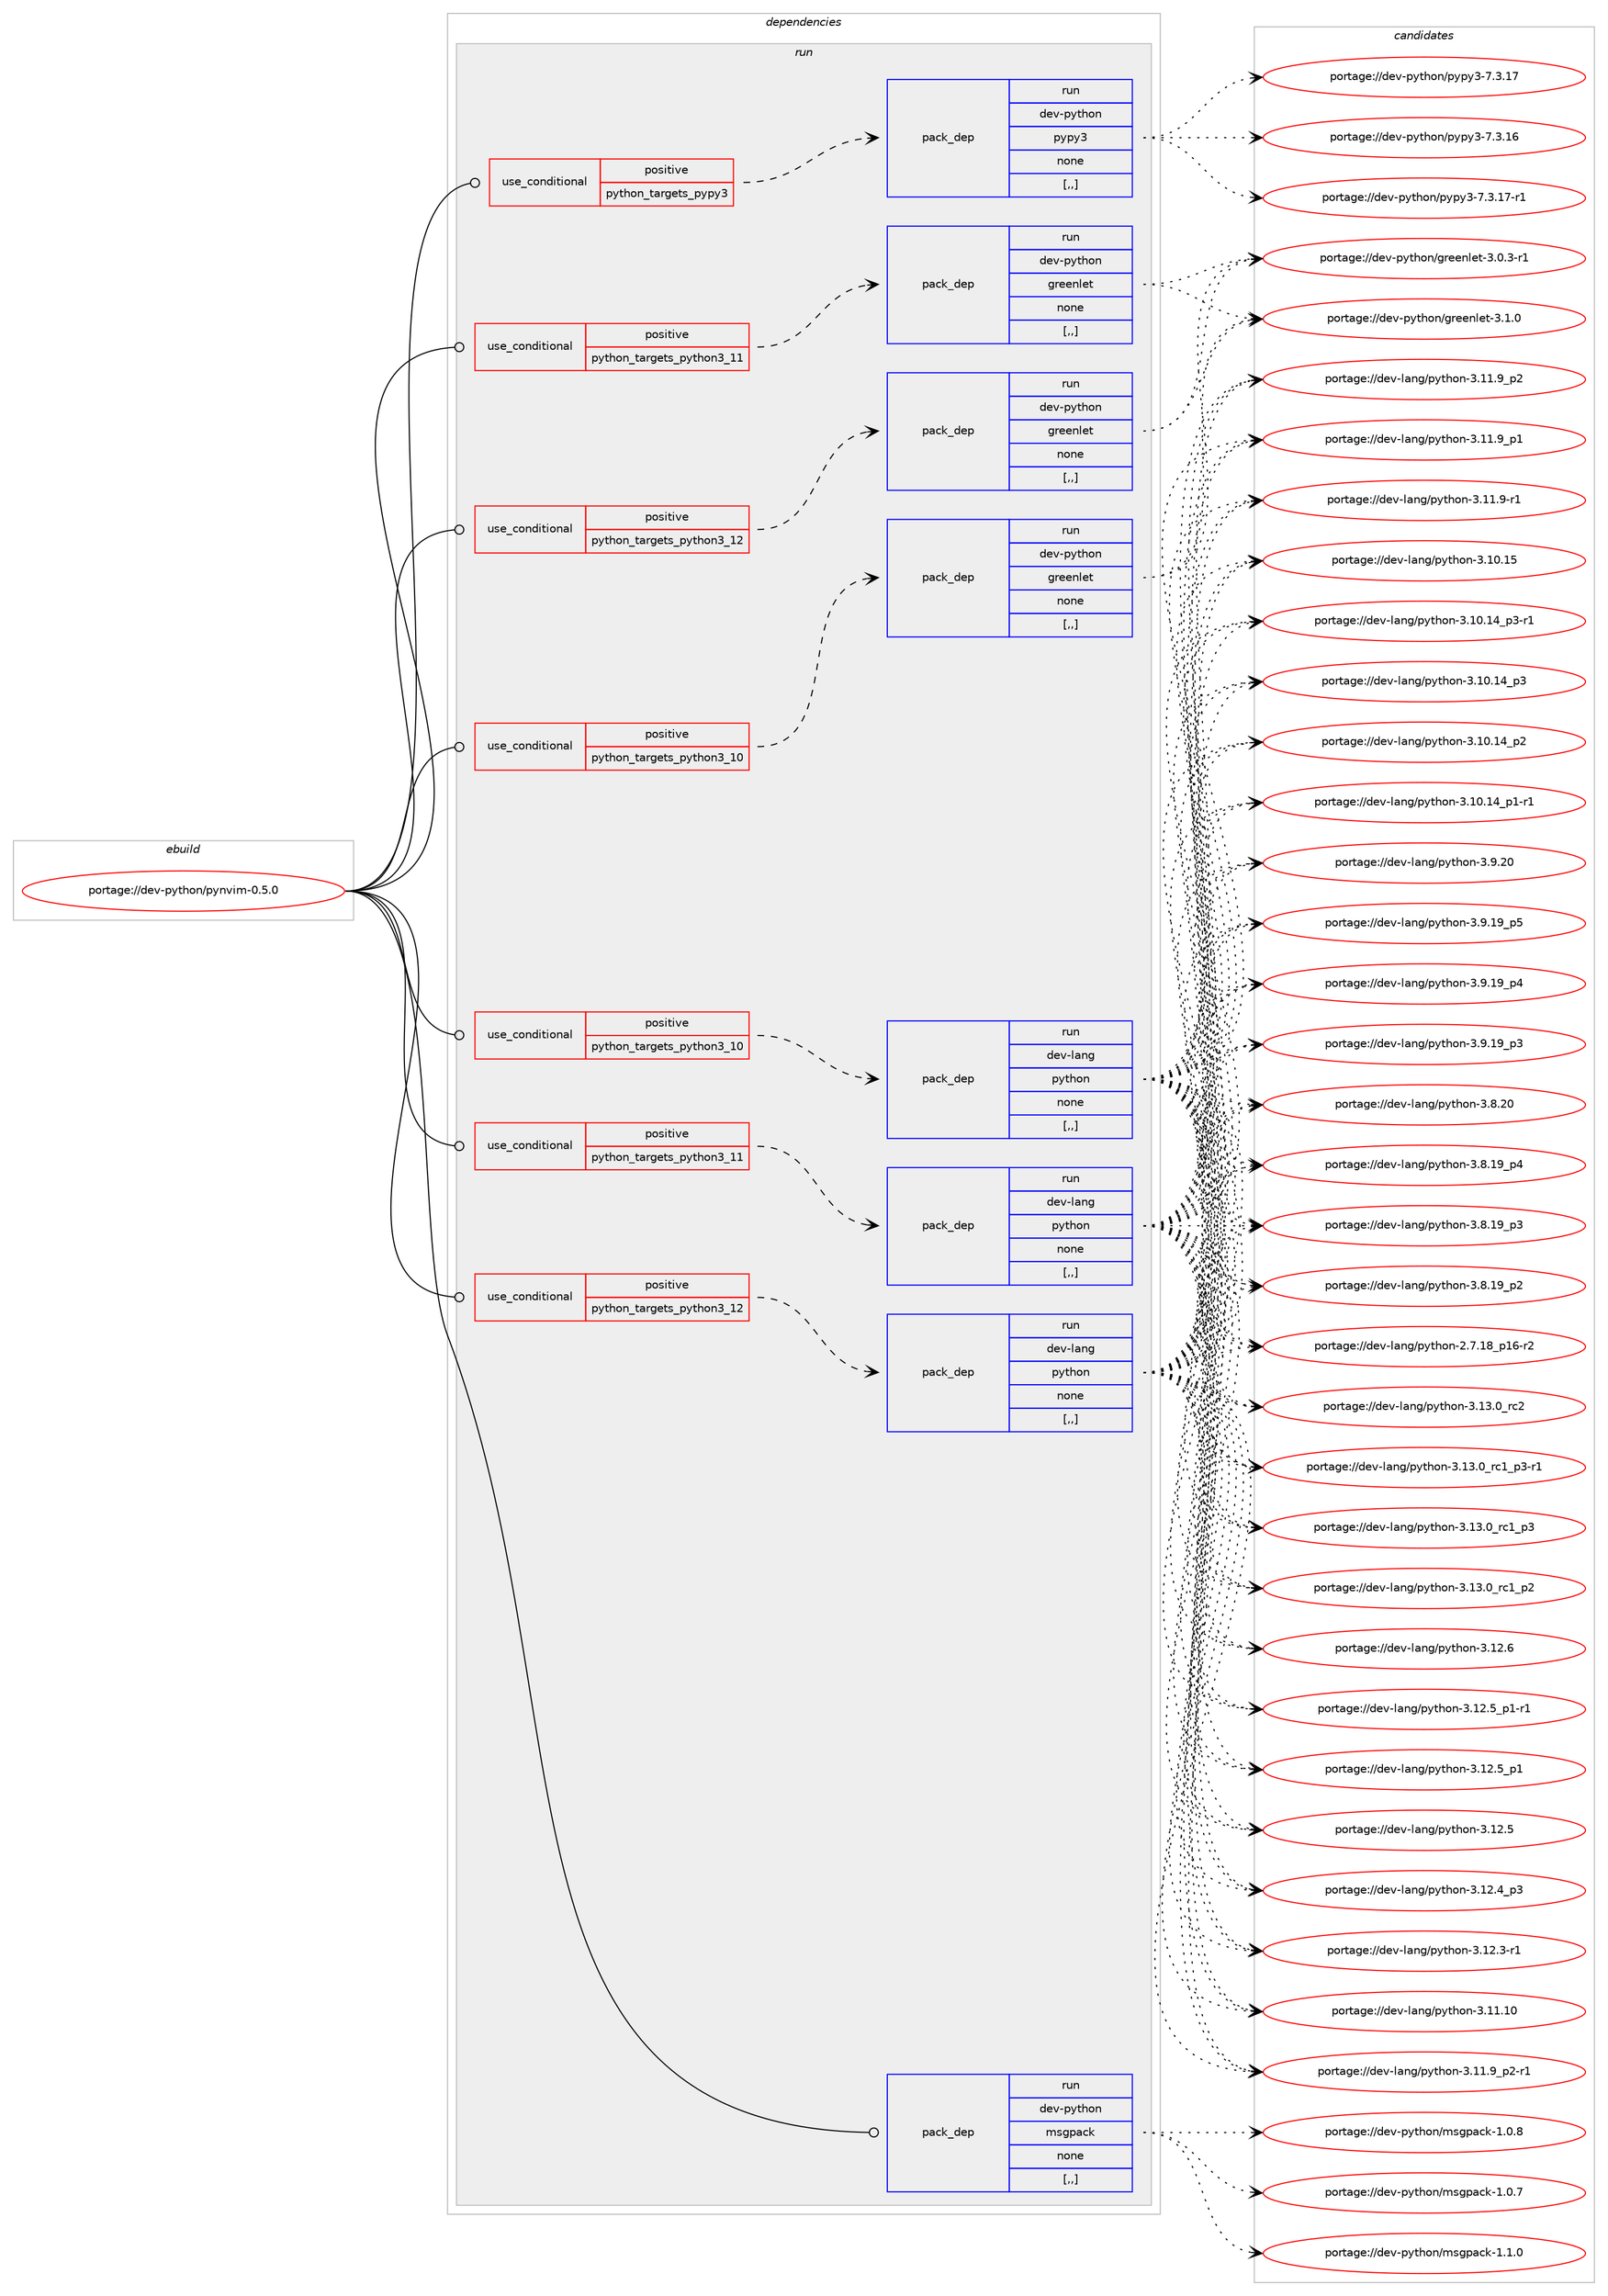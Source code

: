 digraph prolog {

# *************
# Graph options
# *************

newrank=true;
concentrate=true;
compound=true;
graph [rankdir=LR,fontname=Helvetica,fontsize=10,ranksep=1.5];#, ranksep=2.5, nodesep=0.2];
edge  [arrowhead=vee];
node  [fontname=Helvetica,fontsize=10];

# **********
# The ebuild
# **********

subgraph cluster_leftcol {
color=gray;
label=<<i>ebuild</i>>;
id [label="portage://dev-python/pynvim-0.5.0", color=red, width=4, href="../dev-python/pynvim-0.5.0.svg"];
}

# ****************
# The dependencies
# ****************

subgraph cluster_midcol {
color=gray;
label=<<i>dependencies</i>>;
subgraph cluster_compile {
fillcolor="#eeeeee";
style=filled;
label=<<i>compile</i>>;
}
subgraph cluster_compileandrun {
fillcolor="#eeeeee";
style=filled;
label=<<i>compile and run</i>>;
}
subgraph cluster_run {
fillcolor="#eeeeee";
style=filled;
label=<<i>run</i>>;
subgraph cond167737 {
dependency652167 [label=<<TABLE BORDER="0" CELLBORDER="1" CELLSPACING="0" CELLPADDING="4"><TR><TD ROWSPAN="3" CELLPADDING="10">use_conditional</TD></TR><TR><TD>positive</TD></TR><TR><TD>python_targets_pypy3</TD></TR></TABLE>>, shape=none, color=red];
subgraph pack479601 {
dependency652168 [label=<<TABLE BORDER="0" CELLBORDER="1" CELLSPACING="0" CELLPADDING="4" WIDTH="220"><TR><TD ROWSPAN="6" CELLPADDING="30">pack_dep</TD></TR><TR><TD WIDTH="110">run</TD></TR><TR><TD>dev-python</TD></TR><TR><TD>pypy3</TD></TR><TR><TD>none</TD></TR><TR><TD>[,,]</TD></TR></TABLE>>, shape=none, color=blue];
}
dependency652167:e -> dependency652168:w [weight=20,style="dashed",arrowhead="vee"];
}
id:e -> dependency652167:w [weight=20,style="solid",arrowhead="odot"];
subgraph cond167738 {
dependency652169 [label=<<TABLE BORDER="0" CELLBORDER="1" CELLSPACING="0" CELLPADDING="4"><TR><TD ROWSPAN="3" CELLPADDING="10">use_conditional</TD></TR><TR><TD>positive</TD></TR><TR><TD>python_targets_python3_10</TD></TR></TABLE>>, shape=none, color=red];
subgraph pack479602 {
dependency652170 [label=<<TABLE BORDER="0" CELLBORDER="1" CELLSPACING="0" CELLPADDING="4" WIDTH="220"><TR><TD ROWSPAN="6" CELLPADDING="30">pack_dep</TD></TR><TR><TD WIDTH="110">run</TD></TR><TR><TD>dev-lang</TD></TR><TR><TD>python</TD></TR><TR><TD>none</TD></TR><TR><TD>[,,]</TD></TR></TABLE>>, shape=none, color=blue];
}
dependency652169:e -> dependency652170:w [weight=20,style="dashed",arrowhead="vee"];
}
id:e -> dependency652169:w [weight=20,style="solid",arrowhead="odot"];
subgraph cond167739 {
dependency652171 [label=<<TABLE BORDER="0" CELLBORDER="1" CELLSPACING="0" CELLPADDING="4"><TR><TD ROWSPAN="3" CELLPADDING="10">use_conditional</TD></TR><TR><TD>positive</TD></TR><TR><TD>python_targets_python3_10</TD></TR></TABLE>>, shape=none, color=red];
subgraph pack479603 {
dependency652172 [label=<<TABLE BORDER="0" CELLBORDER="1" CELLSPACING="0" CELLPADDING="4" WIDTH="220"><TR><TD ROWSPAN="6" CELLPADDING="30">pack_dep</TD></TR><TR><TD WIDTH="110">run</TD></TR><TR><TD>dev-python</TD></TR><TR><TD>greenlet</TD></TR><TR><TD>none</TD></TR><TR><TD>[,,]</TD></TR></TABLE>>, shape=none, color=blue];
}
dependency652171:e -> dependency652172:w [weight=20,style="dashed",arrowhead="vee"];
}
id:e -> dependency652171:w [weight=20,style="solid",arrowhead="odot"];
subgraph cond167740 {
dependency652173 [label=<<TABLE BORDER="0" CELLBORDER="1" CELLSPACING="0" CELLPADDING="4"><TR><TD ROWSPAN="3" CELLPADDING="10">use_conditional</TD></TR><TR><TD>positive</TD></TR><TR><TD>python_targets_python3_11</TD></TR></TABLE>>, shape=none, color=red];
subgraph pack479604 {
dependency652174 [label=<<TABLE BORDER="0" CELLBORDER="1" CELLSPACING="0" CELLPADDING="4" WIDTH="220"><TR><TD ROWSPAN="6" CELLPADDING="30">pack_dep</TD></TR><TR><TD WIDTH="110">run</TD></TR><TR><TD>dev-lang</TD></TR><TR><TD>python</TD></TR><TR><TD>none</TD></TR><TR><TD>[,,]</TD></TR></TABLE>>, shape=none, color=blue];
}
dependency652173:e -> dependency652174:w [weight=20,style="dashed",arrowhead="vee"];
}
id:e -> dependency652173:w [weight=20,style="solid",arrowhead="odot"];
subgraph cond167741 {
dependency652175 [label=<<TABLE BORDER="0" CELLBORDER="1" CELLSPACING="0" CELLPADDING="4"><TR><TD ROWSPAN="3" CELLPADDING="10">use_conditional</TD></TR><TR><TD>positive</TD></TR><TR><TD>python_targets_python3_11</TD></TR></TABLE>>, shape=none, color=red];
subgraph pack479605 {
dependency652176 [label=<<TABLE BORDER="0" CELLBORDER="1" CELLSPACING="0" CELLPADDING="4" WIDTH="220"><TR><TD ROWSPAN="6" CELLPADDING="30">pack_dep</TD></TR><TR><TD WIDTH="110">run</TD></TR><TR><TD>dev-python</TD></TR><TR><TD>greenlet</TD></TR><TR><TD>none</TD></TR><TR><TD>[,,]</TD></TR></TABLE>>, shape=none, color=blue];
}
dependency652175:e -> dependency652176:w [weight=20,style="dashed",arrowhead="vee"];
}
id:e -> dependency652175:w [weight=20,style="solid",arrowhead="odot"];
subgraph cond167742 {
dependency652177 [label=<<TABLE BORDER="0" CELLBORDER="1" CELLSPACING="0" CELLPADDING="4"><TR><TD ROWSPAN="3" CELLPADDING="10">use_conditional</TD></TR><TR><TD>positive</TD></TR><TR><TD>python_targets_python3_12</TD></TR></TABLE>>, shape=none, color=red];
subgraph pack479606 {
dependency652178 [label=<<TABLE BORDER="0" CELLBORDER="1" CELLSPACING="0" CELLPADDING="4" WIDTH="220"><TR><TD ROWSPAN="6" CELLPADDING="30">pack_dep</TD></TR><TR><TD WIDTH="110">run</TD></TR><TR><TD>dev-lang</TD></TR><TR><TD>python</TD></TR><TR><TD>none</TD></TR><TR><TD>[,,]</TD></TR></TABLE>>, shape=none, color=blue];
}
dependency652177:e -> dependency652178:w [weight=20,style="dashed",arrowhead="vee"];
}
id:e -> dependency652177:w [weight=20,style="solid",arrowhead="odot"];
subgraph cond167743 {
dependency652179 [label=<<TABLE BORDER="0" CELLBORDER="1" CELLSPACING="0" CELLPADDING="4"><TR><TD ROWSPAN="3" CELLPADDING="10">use_conditional</TD></TR><TR><TD>positive</TD></TR><TR><TD>python_targets_python3_12</TD></TR></TABLE>>, shape=none, color=red];
subgraph pack479607 {
dependency652180 [label=<<TABLE BORDER="0" CELLBORDER="1" CELLSPACING="0" CELLPADDING="4" WIDTH="220"><TR><TD ROWSPAN="6" CELLPADDING="30">pack_dep</TD></TR><TR><TD WIDTH="110">run</TD></TR><TR><TD>dev-python</TD></TR><TR><TD>greenlet</TD></TR><TR><TD>none</TD></TR><TR><TD>[,,]</TD></TR></TABLE>>, shape=none, color=blue];
}
dependency652179:e -> dependency652180:w [weight=20,style="dashed",arrowhead="vee"];
}
id:e -> dependency652179:w [weight=20,style="solid",arrowhead="odot"];
subgraph pack479608 {
dependency652181 [label=<<TABLE BORDER="0" CELLBORDER="1" CELLSPACING="0" CELLPADDING="4" WIDTH="220"><TR><TD ROWSPAN="6" CELLPADDING="30">pack_dep</TD></TR><TR><TD WIDTH="110">run</TD></TR><TR><TD>dev-python</TD></TR><TR><TD>msgpack</TD></TR><TR><TD>none</TD></TR><TR><TD>[,,]</TD></TR></TABLE>>, shape=none, color=blue];
}
id:e -> dependency652181:w [weight=20,style="solid",arrowhead="odot"];
}
}

# **************
# The candidates
# **************

subgraph cluster_choices {
rank=same;
color=gray;
label=<<i>candidates</i>>;

subgraph choice479601 {
color=black;
nodesep=1;
choice100101118451121211161041111104711212111212151455546514649554511449 [label="portage://dev-python/pypy3-7.3.17-r1", color=red, width=4,href="../dev-python/pypy3-7.3.17-r1.svg"];
choice10010111845112121116104111110471121211121215145554651464955 [label="portage://dev-python/pypy3-7.3.17", color=red, width=4,href="../dev-python/pypy3-7.3.17.svg"];
choice10010111845112121116104111110471121211121215145554651464954 [label="portage://dev-python/pypy3-7.3.16", color=red, width=4,href="../dev-python/pypy3-7.3.16.svg"];
dependency652168:e -> choice100101118451121211161041111104711212111212151455546514649554511449:w [style=dotted,weight="100"];
dependency652168:e -> choice10010111845112121116104111110471121211121215145554651464955:w [style=dotted,weight="100"];
dependency652168:e -> choice10010111845112121116104111110471121211121215145554651464954:w [style=dotted,weight="100"];
}
subgraph choice479602 {
color=black;
nodesep=1;
choice10010111845108971101034711212111610411111045514649514648951149950 [label="portage://dev-lang/python-3.13.0_rc2", color=red, width=4,href="../dev-lang/python-3.13.0_rc2.svg"];
choice1001011184510897110103471121211161041111104551464951464895114994995112514511449 [label="portage://dev-lang/python-3.13.0_rc1_p3-r1", color=red, width=4,href="../dev-lang/python-3.13.0_rc1_p3-r1.svg"];
choice100101118451089711010347112121116104111110455146495146489511499499511251 [label="portage://dev-lang/python-3.13.0_rc1_p3", color=red, width=4,href="../dev-lang/python-3.13.0_rc1_p3.svg"];
choice100101118451089711010347112121116104111110455146495146489511499499511250 [label="portage://dev-lang/python-3.13.0_rc1_p2", color=red, width=4,href="../dev-lang/python-3.13.0_rc1_p2.svg"];
choice10010111845108971101034711212111610411111045514649504654 [label="portage://dev-lang/python-3.12.6", color=red, width=4,href="../dev-lang/python-3.12.6.svg"];
choice1001011184510897110103471121211161041111104551464950465395112494511449 [label="portage://dev-lang/python-3.12.5_p1-r1", color=red, width=4,href="../dev-lang/python-3.12.5_p1-r1.svg"];
choice100101118451089711010347112121116104111110455146495046539511249 [label="portage://dev-lang/python-3.12.5_p1", color=red, width=4,href="../dev-lang/python-3.12.5_p1.svg"];
choice10010111845108971101034711212111610411111045514649504653 [label="portage://dev-lang/python-3.12.5", color=red, width=4,href="../dev-lang/python-3.12.5.svg"];
choice100101118451089711010347112121116104111110455146495046529511251 [label="portage://dev-lang/python-3.12.4_p3", color=red, width=4,href="../dev-lang/python-3.12.4_p3.svg"];
choice100101118451089711010347112121116104111110455146495046514511449 [label="portage://dev-lang/python-3.12.3-r1", color=red, width=4,href="../dev-lang/python-3.12.3-r1.svg"];
choice1001011184510897110103471121211161041111104551464949464948 [label="portage://dev-lang/python-3.11.10", color=red, width=4,href="../dev-lang/python-3.11.10.svg"];
choice1001011184510897110103471121211161041111104551464949465795112504511449 [label="portage://dev-lang/python-3.11.9_p2-r1", color=red, width=4,href="../dev-lang/python-3.11.9_p2-r1.svg"];
choice100101118451089711010347112121116104111110455146494946579511250 [label="portage://dev-lang/python-3.11.9_p2", color=red, width=4,href="../dev-lang/python-3.11.9_p2.svg"];
choice100101118451089711010347112121116104111110455146494946579511249 [label="portage://dev-lang/python-3.11.9_p1", color=red, width=4,href="../dev-lang/python-3.11.9_p1.svg"];
choice100101118451089711010347112121116104111110455146494946574511449 [label="portage://dev-lang/python-3.11.9-r1", color=red, width=4,href="../dev-lang/python-3.11.9-r1.svg"];
choice1001011184510897110103471121211161041111104551464948464953 [label="portage://dev-lang/python-3.10.15", color=red, width=4,href="../dev-lang/python-3.10.15.svg"];
choice100101118451089711010347112121116104111110455146494846495295112514511449 [label="portage://dev-lang/python-3.10.14_p3-r1", color=red, width=4,href="../dev-lang/python-3.10.14_p3-r1.svg"];
choice10010111845108971101034711212111610411111045514649484649529511251 [label="portage://dev-lang/python-3.10.14_p3", color=red, width=4,href="../dev-lang/python-3.10.14_p3.svg"];
choice10010111845108971101034711212111610411111045514649484649529511250 [label="portage://dev-lang/python-3.10.14_p2", color=red, width=4,href="../dev-lang/python-3.10.14_p2.svg"];
choice100101118451089711010347112121116104111110455146494846495295112494511449 [label="portage://dev-lang/python-3.10.14_p1-r1", color=red, width=4,href="../dev-lang/python-3.10.14_p1-r1.svg"];
choice10010111845108971101034711212111610411111045514657465048 [label="portage://dev-lang/python-3.9.20", color=red, width=4,href="../dev-lang/python-3.9.20.svg"];
choice100101118451089711010347112121116104111110455146574649579511253 [label="portage://dev-lang/python-3.9.19_p5", color=red, width=4,href="../dev-lang/python-3.9.19_p5.svg"];
choice100101118451089711010347112121116104111110455146574649579511252 [label="portage://dev-lang/python-3.9.19_p4", color=red, width=4,href="../dev-lang/python-3.9.19_p4.svg"];
choice100101118451089711010347112121116104111110455146574649579511251 [label="portage://dev-lang/python-3.9.19_p3", color=red, width=4,href="../dev-lang/python-3.9.19_p3.svg"];
choice10010111845108971101034711212111610411111045514656465048 [label="portage://dev-lang/python-3.8.20", color=red, width=4,href="../dev-lang/python-3.8.20.svg"];
choice100101118451089711010347112121116104111110455146564649579511252 [label="portage://dev-lang/python-3.8.19_p4", color=red, width=4,href="../dev-lang/python-3.8.19_p4.svg"];
choice100101118451089711010347112121116104111110455146564649579511251 [label="portage://dev-lang/python-3.8.19_p3", color=red, width=4,href="../dev-lang/python-3.8.19_p3.svg"];
choice100101118451089711010347112121116104111110455146564649579511250 [label="portage://dev-lang/python-3.8.19_p2", color=red, width=4,href="../dev-lang/python-3.8.19_p2.svg"];
choice100101118451089711010347112121116104111110455046554649569511249544511450 [label="portage://dev-lang/python-2.7.18_p16-r2", color=red, width=4,href="../dev-lang/python-2.7.18_p16-r2.svg"];
dependency652170:e -> choice10010111845108971101034711212111610411111045514649514648951149950:w [style=dotted,weight="100"];
dependency652170:e -> choice1001011184510897110103471121211161041111104551464951464895114994995112514511449:w [style=dotted,weight="100"];
dependency652170:e -> choice100101118451089711010347112121116104111110455146495146489511499499511251:w [style=dotted,weight="100"];
dependency652170:e -> choice100101118451089711010347112121116104111110455146495146489511499499511250:w [style=dotted,weight="100"];
dependency652170:e -> choice10010111845108971101034711212111610411111045514649504654:w [style=dotted,weight="100"];
dependency652170:e -> choice1001011184510897110103471121211161041111104551464950465395112494511449:w [style=dotted,weight="100"];
dependency652170:e -> choice100101118451089711010347112121116104111110455146495046539511249:w [style=dotted,weight="100"];
dependency652170:e -> choice10010111845108971101034711212111610411111045514649504653:w [style=dotted,weight="100"];
dependency652170:e -> choice100101118451089711010347112121116104111110455146495046529511251:w [style=dotted,weight="100"];
dependency652170:e -> choice100101118451089711010347112121116104111110455146495046514511449:w [style=dotted,weight="100"];
dependency652170:e -> choice1001011184510897110103471121211161041111104551464949464948:w [style=dotted,weight="100"];
dependency652170:e -> choice1001011184510897110103471121211161041111104551464949465795112504511449:w [style=dotted,weight="100"];
dependency652170:e -> choice100101118451089711010347112121116104111110455146494946579511250:w [style=dotted,weight="100"];
dependency652170:e -> choice100101118451089711010347112121116104111110455146494946579511249:w [style=dotted,weight="100"];
dependency652170:e -> choice100101118451089711010347112121116104111110455146494946574511449:w [style=dotted,weight="100"];
dependency652170:e -> choice1001011184510897110103471121211161041111104551464948464953:w [style=dotted,weight="100"];
dependency652170:e -> choice100101118451089711010347112121116104111110455146494846495295112514511449:w [style=dotted,weight="100"];
dependency652170:e -> choice10010111845108971101034711212111610411111045514649484649529511251:w [style=dotted,weight="100"];
dependency652170:e -> choice10010111845108971101034711212111610411111045514649484649529511250:w [style=dotted,weight="100"];
dependency652170:e -> choice100101118451089711010347112121116104111110455146494846495295112494511449:w [style=dotted,weight="100"];
dependency652170:e -> choice10010111845108971101034711212111610411111045514657465048:w [style=dotted,weight="100"];
dependency652170:e -> choice100101118451089711010347112121116104111110455146574649579511253:w [style=dotted,weight="100"];
dependency652170:e -> choice100101118451089711010347112121116104111110455146574649579511252:w [style=dotted,weight="100"];
dependency652170:e -> choice100101118451089711010347112121116104111110455146574649579511251:w [style=dotted,weight="100"];
dependency652170:e -> choice10010111845108971101034711212111610411111045514656465048:w [style=dotted,weight="100"];
dependency652170:e -> choice100101118451089711010347112121116104111110455146564649579511252:w [style=dotted,weight="100"];
dependency652170:e -> choice100101118451089711010347112121116104111110455146564649579511251:w [style=dotted,weight="100"];
dependency652170:e -> choice100101118451089711010347112121116104111110455146564649579511250:w [style=dotted,weight="100"];
dependency652170:e -> choice100101118451089711010347112121116104111110455046554649569511249544511450:w [style=dotted,weight="100"];
}
subgraph choice479603 {
color=black;
nodesep=1;
choice1001011184511212111610411111047103114101101110108101116455146494648 [label="portage://dev-python/greenlet-3.1.0", color=red, width=4,href="../dev-python/greenlet-3.1.0.svg"];
choice10010111845112121116104111110471031141011011101081011164551464846514511449 [label="portage://dev-python/greenlet-3.0.3-r1", color=red, width=4,href="../dev-python/greenlet-3.0.3-r1.svg"];
dependency652172:e -> choice1001011184511212111610411111047103114101101110108101116455146494648:w [style=dotted,weight="100"];
dependency652172:e -> choice10010111845112121116104111110471031141011011101081011164551464846514511449:w [style=dotted,weight="100"];
}
subgraph choice479604 {
color=black;
nodesep=1;
choice10010111845108971101034711212111610411111045514649514648951149950 [label="portage://dev-lang/python-3.13.0_rc2", color=red, width=4,href="../dev-lang/python-3.13.0_rc2.svg"];
choice1001011184510897110103471121211161041111104551464951464895114994995112514511449 [label="portage://dev-lang/python-3.13.0_rc1_p3-r1", color=red, width=4,href="../dev-lang/python-3.13.0_rc1_p3-r1.svg"];
choice100101118451089711010347112121116104111110455146495146489511499499511251 [label="portage://dev-lang/python-3.13.0_rc1_p3", color=red, width=4,href="../dev-lang/python-3.13.0_rc1_p3.svg"];
choice100101118451089711010347112121116104111110455146495146489511499499511250 [label="portage://dev-lang/python-3.13.0_rc1_p2", color=red, width=4,href="../dev-lang/python-3.13.0_rc1_p2.svg"];
choice10010111845108971101034711212111610411111045514649504654 [label="portage://dev-lang/python-3.12.6", color=red, width=4,href="../dev-lang/python-3.12.6.svg"];
choice1001011184510897110103471121211161041111104551464950465395112494511449 [label="portage://dev-lang/python-3.12.5_p1-r1", color=red, width=4,href="../dev-lang/python-3.12.5_p1-r1.svg"];
choice100101118451089711010347112121116104111110455146495046539511249 [label="portage://dev-lang/python-3.12.5_p1", color=red, width=4,href="../dev-lang/python-3.12.5_p1.svg"];
choice10010111845108971101034711212111610411111045514649504653 [label="portage://dev-lang/python-3.12.5", color=red, width=4,href="../dev-lang/python-3.12.5.svg"];
choice100101118451089711010347112121116104111110455146495046529511251 [label="portage://dev-lang/python-3.12.4_p3", color=red, width=4,href="../dev-lang/python-3.12.4_p3.svg"];
choice100101118451089711010347112121116104111110455146495046514511449 [label="portage://dev-lang/python-3.12.3-r1", color=red, width=4,href="../dev-lang/python-3.12.3-r1.svg"];
choice1001011184510897110103471121211161041111104551464949464948 [label="portage://dev-lang/python-3.11.10", color=red, width=4,href="../dev-lang/python-3.11.10.svg"];
choice1001011184510897110103471121211161041111104551464949465795112504511449 [label="portage://dev-lang/python-3.11.9_p2-r1", color=red, width=4,href="../dev-lang/python-3.11.9_p2-r1.svg"];
choice100101118451089711010347112121116104111110455146494946579511250 [label="portage://dev-lang/python-3.11.9_p2", color=red, width=4,href="../dev-lang/python-3.11.9_p2.svg"];
choice100101118451089711010347112121116104111110455146494946579511249 [label="portage://dev-lang/python-3.11.9_p1", color=red, width=4,href="../dev-lang/python-3.11.9_p1.svg"];
choice100101118451089711010347112121116104111110455146494946574511449 [label="portage://dev-lang/python-3.11.9-r1", color=red, width=4,href="../dev-lang/python-3.11.9-r1.svg"];
choice1001011184510897110103471121211161041111104551464948464953 [label="portage://dev-lang/python-3.10.15", color=red, width=4,href="../dev-lang/python-3.10.15.svg"];
choice100101118451089711010347112121116104111110455146494846495295112514511449 [label="portage://dev-lang/python-3.10.14_p3-r1", color=red, width=4,href="../dev-lang/python-3.10.14_p3-r1.svg"];
choice10010111845108971101034711212111610411111045514649484649529511251 [label="portage://dev-lang/python-3.10.14_p3", color=red, width=4,href="../dev-lang/python-3.10.14_p3.svg"];
choice10010111845108971101034711212111610411111045514649484649529511250 [label="portage://dev-lang/python-3.10.14_p2", color=red, width=4,href="../dev-lang/python-3.10.14_p2.svg"];
choice100101118451089711010347112121116104111110455146494846495295112494511449 [label="portage://dev-lang/python-3.10.14_p1-r1", color=red, width=4,href="../dev-lang/python-3.10.14_p1-r1.svg"];
choice10010111845108971101034711212111610411111045514657465048 [label="portage://dev-lang/python-3.9.20", color=red, width=4,href="../dev-lang/python-3.9.20.svg"];
choice100101118451089711010347112121116104111110455146574649579511253 [label="portage://dev-lang/python-3.9.19_p5", color=red, width=4,href="../dev-lang/python-3.9.19_p5.svg"];
choice100101118451089711010347112121116104111110455146574649579511252 [label="portage://dev-lang/python-3.9.19_p4", color=red, width=4,href="../dev-lang/python-3.9.19_p4.svg"];
choice100101118451089711010347112121116104111110455146574649579511251 [label="portage://dev-lang/python-3.9.19_p3", color=red, width=4,href="../dev-lang/python-3.9.19_p3.svg"];
choice10010111845108971101034711212111610411111045514656465048 [label="portage://dev-lang/python-3.8.20", color=red, width=4,href="../dev-lang/python-3.8.20.svg"];
choice100101118451089711010347112121116104111110455146564649579511252 [label="portage://dev-lang/python-3.8.19_p4", color=red, width=4,href="../dev-lang/python-3.8.19_p4.svg"];
choice100101118451089711010347112121116104111110455146564649579511251 [label="portage://dev-lang/python-3.8.19_p3", color=red, width=4,href="../dev-lang/python-3.8.19_p3.svg"];
choice100101118451089711010347112121116104111110455146564649579511250 [label="portage://dev-lang/python-3.8.19_p2", color=red, width=4,href="../dev-lang/python-3.8.19_p2.svg"];
choice100101118451089711010347112121116104111110455046554649569511249544511450 [label="portage://dev-lang/python-2.7.18_p16-r2", color=red, width=4,href="../dev-lang/python-2.7.18_p16-r2.svg"];
dependency652174:e -> choice10010111845108971101034711212111610411111045514649514648951149950:w [style=dotted,weight="100"];
dependency652174:e -> choice1001011184510897110103471121211161041111104551464951464895114994995112514511449:w [style=dotted,weight="100"];
dependency652174:e -> choice100101118451089711010347112121116104111110455146495146489511499499511251:w [style=dotted,weight="100"];
dependency652174:e -> choice100101118451089711010347112121116104111110455146495146489511499499511250:w [style=dotted,weight="100"];
dependency652174:e -> choice10010111845108971101034711212111610411111045514649504654:w [style=dotted,weight="100"];
dependency652174:e -> choice1001011184510897110103471121211161041111104551464950465395112494511449:w [style=dotted,weight="100"];
dependency652174:e -> choice100101118451089711010347112121116104111110455146495046539511249:w [style=dotted,weight="100"];
dependency652174:e -> choice10010111845108971101034711212111610411111045514649504653:w [style=dotted,weight="100"];
dependency652174:e -> choice100101118451089711010347112121116104111110455146495046529511251:w [style=dotted,weight="100"];
dependency652174:e -> choice100101118451089711010347112121116104111110455146495046514511449:w [style=dotted,weight="100"];
dependency652174:e -> choice1001011184510897110103471121211161041111104551464949464948:w [style=dotted,weight="100"];
dependency652174:e -> choice1001011184510897110103471121211161041111104551464949465795112504511449:w [style=dotted,weight="100"];
dependency652174:e -> choice100101118451089711010347112121116104111110455146494946579511250:w [style=dotted,weight="100"];
dependency652174:e -> choice100101118451089711010347112121116104111110455146494946579511249:w [style=dotted,weight="100"];
dependency652174:e -> choice100101118451089711010347112121116104111110455146494946574511449:w [style=dotted,weight="100"];
dependency652174:e -> choice1001011184510897110103471121211161041111104551464948464953:w [style=dotted,weight="100"];
dependency652174:e -> choice100101118451089711010347112121116104111110455146494846495295112514511449:w [style=dotted,weight="100"];
dependency652174:e -> choice10010111845108971101034711212111610411111045514649484649529511251:w [style=dotted,weight="100"];
dependency652174:e -> choice10010111845108971101034711212111610411111045514649484649529511250:w [style=dotted,weight="100"];
dependency652174:e -> choice100101118451089711010347112121116104111110455146494846495295112494511449:w [style=dotted,weight="100"];
dependency652174:e -> choice10010111845108971101034711212111610411111045514657465048:w [style=dotted,weight="100"];
dependency652174:e -> choice100101118451089711010347112121116104111110455146574649579511253:w [style=dotted,weight="100"];
dependency652174:e -> choice100101118451089711010347112121116104111110455146574649579511252:w [style=dotted,weight="100"];
dependency652174:e -> choice100101118451089711010347112121116104111110455146574649579511251:w [style=dotted,weight="100"];
dependency652174:e -> choice10010111845108971101034711212111610411111045514656465048:w [style=dotted,weight="100"];
dependency652174:e -> choice100101118451089711010347112121116104111110455146564649579511252:w [style=dotted,weight="100"];
dependency652174:e -> choice100101118451089711010347112121116104111110455146564649579511251:w [style=dotted,weight="100"];
dependency652174:e -> choice100101118451089711010347112121116104111110455146564649579511250:w [style=dotted,weight="100"];
dependency652174:e -> choice100101118451089711010347112121116104111110455046554649569511249544511450:w [style=dotted,weight="100"];
}
subgraph choice479605 {
color=black;
nodesep=1;
choice1001011184511212111610411111047103114101101110108101116455146494648 [label="portage://dev-python/greenlet-3.1.0", color=red, width=4,href="../dev-python/greenlet-3.1.0.svg"];
choice10010111845112121116104111110471031141011011101081011164551464846514511449 [label="portage://dev-python/greenlet-3.0.3-r1", color=red, width=4,href="../dev-python/greenlet-3.0.3-r1.svg"];
dependency652176:e -> choice1001011184511212111610411111047103114101101110108101116455146494648:w [style=dotted,weight="100"];
dependency652176:e -> choice10010111845112121116104111110471031141011011101081011164551464846514511449:w [style=dotted,weight="100"];
}
subgraph choice479606 {
color=black;
nodesep=1;
choice10010111845108971101034711212111610411111045514649514648951149950 [label="portage://dev-lang/python-3.13.0_rc2", color=red, width=4,href="../dev-lang/python-3.13.0_rc2.svg"];
choice1001011184510897110103471121211161041111104551464951464895114994995112514511449 [label="portage://dev-lang/python-3.13.0_rc1_p3-r1", color=red, width=4,href="../dev-lang/python-3.13.0_rc1_p3-r1.svg"];
choice100101118451089711010347112121116104111110455146495146489511499499511251 [label="portage://dev-lang/python-3.13.0_rc1_p3", color=red, width=4,href="../dev-lang/python-3.13.0_rc1_p3.svg"];
choice100101118451089711010347112121116104111110455146495146489511499499511250 [label="portage://dev-lang/python-3.13.0_rc1_p2", color=red, width=4,href="../dev-lang/python-3.13.0_rc1_p2.svg"];
choice10010111845108971101034711212111610411111045514649504654 [label="portage://dev-lang/python-3.12.6", color=red, width=4,href="../dev-lang/python-3.12.6.svg"];
choice1001011184510897110103471121211161041111104551464950465395112494511449 [label="portage://dev-lang/python-3.12.5_p1-r1", color=red, width=4,href="../dev-lang/python-3.12.5_p1-r1.svg"];
choice100101118451089711010347112121116104111110455146495046539511249 [label="portage://dev-lang/python-3.12.5_p1", color=red, width=4,href="../dev-lang/python-3.12.5_p1.svg"];
choice10010111845108971101034711212111610411111045514649504653 [label="portage://dev-lang/python-3.12.5", color=red, width=4,href="../dev-lang/python-3.12.5.svg"];
choice100101118451089711010347112121116104111110455146495046529511251 [label="portage://dev-lang/python-3.12.4_p3", color=red, width=4,href="../dev-lang/python-3.12.4_p3.svg"];
choice100101118451089711010347112121116104111110455146495046514511449 [label="portage://dev-lang/python-3.12.3-r1", color=red, width=4,href="../dev-lang/python-3.12.3-r1.svg"];
choice1001011184510897110103471121211161041111104551464949464948 [label="portage://dev-lang/python-3.11.10", color=red, width=4,href="../dev-lang/python-3.11.10.svg"];
choice1001011184510897110103471121211161041111104551464949465795112504511449 [label="portage://dev-lang/python-3.11.9_p2-r1", color=red, width=4,href="../dev-lang/python-3.11.9_p2-r1.svg"];
choice100101118451089711010347112121116104111110455146494946579511250 [label="portage://dev-lang/python-3.11.9_p2", color=red, width=4,href="../dev-lang/python-3.11.9_p2.svg"];
choice100101118451089711010347112121116104111110455146494946579511249 [label="portage://dev-lang/python-3.11.9_p1", color=red, width=4,href="../dev-lang/python-3.11.9_p1.svg"];
choice100101118451089711010347112121116104111110455146494946574511449 [label="portage://dev-lang/python-3.11.9-r1", color=red, width=4,href="../dev-lang/python-3.11.9-r1.svg"];
choice1001011184510897110103471121211161041111104551464948464953 [label="portage://dev-lang/python-3.10.15", color=red, width=4,href="../dev-lang/python-3.10.15.svg"];
choice100101118451089711010347112121116104111110455146494846495295112514511449 [label="portage://dev-lang/python-3.10.14_p3-r1", color=red, width=4,href="../dev-lang/python-3.10.14_p3-r1.svg"];
choice10010111845108971101034711212111610411111045514649484649529511251 [label="portage://dev-lang/python-3.10.14_p3", color=red, width=4,href="../dev-lang/python-3.10.14_p3.svg"];
choice10010111845108971101034711212111610411111045514649484649529511250 [label="portage://dev-lang/python-3.10.14_p2", color=red, width=4,href="../dev-lang/python-3.10.14_p2.svg"];
choice100101118451089711010347112121116104111110455146494846495295112494511449 [label="portage://dev-lang/python-3.10.14_p1-r1", color=red, width=4,href="../dev-lang/python-3.10.14_p1-r1.svg"];
choice10010111845108971101034711212111610411111045514657465048 [label="portage://dev-lang/python-3.9.20", color=red, width=4,href="../dev-lang/python-3.9.20.svg"];
choice100101118451089711010347112121116104111110455146574649579511253 [label="portage://dev-lang/python-3.9.19_p5", color=red, width=4,href="../dev-lang/python-3.9.19_p5.svg"];
choice100101118451089711010347112121116104111110455146574649579511252 [label="portage://dev-lang/python-3.9.19_p4", color=red, width=4,href="../dev-lang/python-3.9.19_p4.svg"];
choice100101118451089711010347112121116104111110455146574649579511251 [label="portage://dev-lang/python-3.9.19_p3", color=red, width=4,href="../dev-lang/python-3.9.19_p3.svg"];
choice10010111845108971101034711212111610411111045514656465048 [label="portage://dev-lang/python-3.8.20", color=red, width=4,href="../dev-lang/python-3.8.20.svg"];
choice100101118451089711010347112121116104111110455146564649579511252 [label="portage://dev-lang/python-3.8.19_p4", color=red, width=4,href="../dev-lang/python-3.8.19_p4.svg"];
choice100101118451089711010347112121116104111110455146564649579511251 [label="portage://dev-lang/python-3.8.19_p3", color=red, width=4,href="../dev-lang/python-3.8.19_p3.svg"];
choice100101118451089711010347112121116104111110455146564649579511250 [label="portage://dev-lang/python-3.8.19_p2", color=red, width=4,href="../dev-lang/python-3.8.19_p2.svg"];
choice100101118451089711010347112121116104111110455046554649569511249544511450 [label="portage://dev-lang/python-2.7.18_p16-r2", color=red, width=4,href="../dev-lang/python-2.7.18_p16-r2.svg"];
dependency652178:e -> choice10010111845108971101034711212111610411111045514649514648951149950:w [style=dotted,weight="100"];
dependency652178:e -> choice1001011184510897110103471121211161041111104551464951464895114994995112514511449:w [style=dotted,weight="100"];
dependency652178:e -> choice100101118451089711010347112121116104111110455146495146489511499499511251:w [style=dotted,weight="100"];
dependency652178:e -> choice100101118451089711010347112121116104111110455146495146489511499499511250:w [style=dotted,weight="100"];
dependency652178:e -> choice10010111845108971101034711212111610411111045514649504654:w [style=dotted,weight="100"];
dependency652178:e -> choice1001011184510897110103471121211161041111104551464950465395112494511449:w [style=dotted,weight="100"];
dependency652178:e -> choice100101118451089711010347112121116104111110455146495046539511249:w [style=dotted,weight="100"];
dependency652178:e -> choice10010111845108971101034711212111610411111045514649504653:w [style=dotted,weight="100"];
dependency652178:e -> choice100101118451089711010347112121116104111110455146495046529511251:w [style=dotted,weight="100"];
dependency652178:e -> choice100101118451089711010347112121116104111110455146495046514511449:w [style=dotted,weight="100"];
dependency652178:e -> choice1001011184510897110103471121211161041111104551464949464948:w [style=dotted,weight="100"];
dependency652178:e -> choice1001011184510897110103471121211161041111104551464949465795112504511449:w [style=dotted,weight="100"];
dependency652178:e -> choice100101118451089711010347112121116104111110455146494946579511250:w [style=dotted,weight="100"];
dependency652178:e -> choice100101118451089711010347112121116104111110455146494946579511249:w [style=dotted,weight="100"];
dependency652178:e -> choice100101118451089711010347112121116104111110455146494946574511449:w [style=dotted,weight="100"];
dependency652178:e -> choice1001011184510897110103471121211161041111104551464948464953:w [style=dotted,weight="100"];
dependency652178:e -> choice100101118451089711010347112121116104111110455146494846495295112514511449:w [style=dotted,weight="100"];
dependency652178:e -> choice10010111845108971101034711212111610411111045514649484649529511251:w [style=dotted,weight="100"];
dependency652178:e -> choice10010111845108971101034711212111610411111045514649484649529511250:w [style=dotted,weight="100"];
dependency652178:e -> choice100101118451089711010347112121116104111110455146494846495295112494511449:w [style=dotted,weight="100"];
dependency652178:e -> choice10010111845108971101034711212111610411111045514657465048:w [style=dotted,weight="100"];
dependency652178:e -> choice100101118451089711010347112121116104111110455146574649579511253:w [style=dotted,weight="100"];
dependency652178:e -> choice100101118451089711010347112121116104111110455146574649579511252:w [style=dotted,weight="100"];
dependency652178:e -> choice100101118451089711010347112121116104111110455146574649579511251:w [style=dotted,weight="100"];
dependency652178:e -> choice10010111845108971101034711212111610411111045514656465048:w [style=dotted,weight="100"];
dependency652178:e -> choice100101118451089711010347112121116104111110455146564649579511252:w [style=dotted,weight="100"];
dependency652178:e -> choice100101118451089711010347112121116104111110455146564649579511251:w [style=dotted,weight="100"];
dependency652178:e -> choice100101118451089711010347112121116104111110455146564649579511250:w [style=dotted,weight="100"];
dependency652178:e -> choice100101118451089711010347112121116104111110455046554649569511249544511450:w [style=dotted,weight="100"];
}
subgraph choice479607 {
color=black;
nodesep=1;
choice1001011184511212111610411111047103114101101110108101116455146494648 [label="portage://dev-python/greenlet-3.1.0", color=red, width=4,href="../dev-python/greenlet-3.1.0.svg"];
choice10010111845112121116104111110471031141011011101081011164551464846514511449 [label="portage://dev-python/greenlet-3.0.3-r1", color=red, width=4,href="../dev-python/greenlet-3.0.3-r1.svg"];
dependency652180:e -> choice1001011184511212111610411111047103114101101110108101116455146494648:w [style=dotted,weight="100"];
dependency652180:e -> choice10010111845112121116104111110471031141011011101081011164551464846514511449:w [style=dotted,weight="100"];
}
subgraph choice479608 {
color=black;
nodesep=1;
choice10010111845112121116104111110471091151031129799107454946494648 [label="portage://dev-python/msgpack-1.1.0", color=red, width=4,href="../dev-python/msgpack-1.1.0.svg"];
choice10010111845112121116104111110471091151031129799107454946484656 [label="portage://dev-python/msgpack-1.0.8", color=red, width=4,href="../dev-python/msgpack-1.0.8.svg"];
choice10010111845112121116104111110471091151031129799107454946484655 [label="portage://dev-python/msgpack-1.0.7", color=red, width=4,href="../dev-python/msgpack-1.0.7.svg"];
dependency652181:e -> choice10010111845112121116104111110471091151031129799107454946494648:w [style=dotted,weight="100"];
dependency652181:e -> choice10010111845112121116104111110471091151031129799107454946484656:w [style=dotted,weight="100"];
dependency652181:e -> choice10010111845112121116104111110471091151031129799107454946484655:w [style=dotted,weight="100"];
}
}

}
